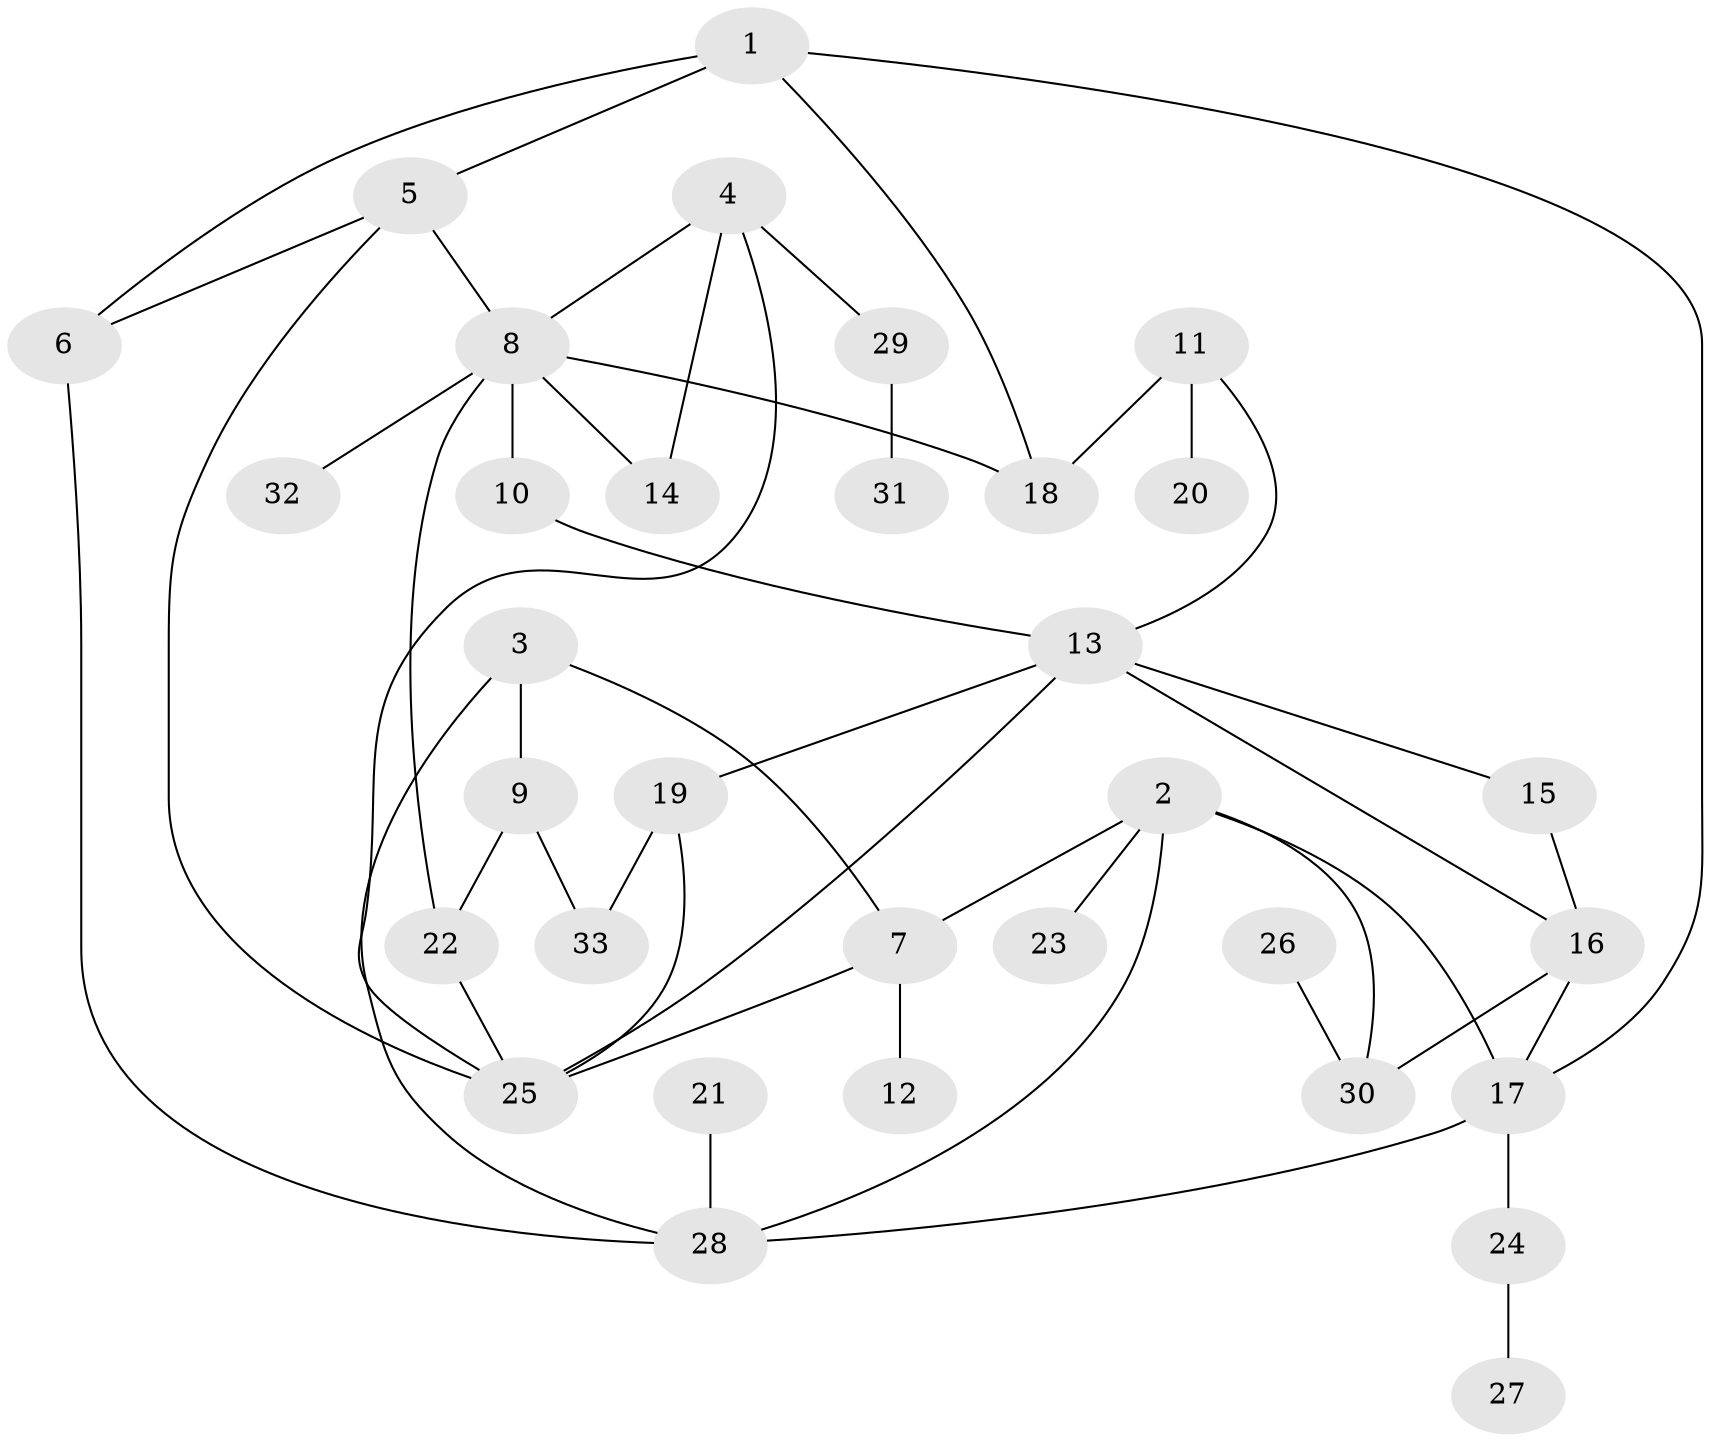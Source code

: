 // original degree distribution, {3: 0.19696969696969696, 4: 0.18181818181818182, 5: 0.045454545454545456, 8: 0.015151515151515152, 6: 0.015151515151515152, 2: 0.24242424242424243, 1: 0.30303030303030304}
// Generated by graph-tools (version 1.1) at 2025/01/03/09/25 03:01:00]
// undirected, 33 vertices, 49 edges
graph export_dot {
graph [start="1"]
  node [color=gray90,style=filled];
  1;
  2;
  3;
  4;
  5;
  6;
  7;
  8;
  9;
  10;
  11;
  12;
  13;
  14;
  15;
  16;
  17;
  18;
  19;
  20;
  21;
  22;
  23;
  24;
  25;
  26;
  27;
  28;
  29;
  30;
  31;
  32;
  33;
  1 -- 5 [weight=1.0];
  1 -- 6 [weight=1.0];
  1 -- 17 [weight=1.0];
  1 -- 18 [weight=1.0];
  2 -- 7 [weight=1.0];
  2 -- 17 [weight=1.0];
  2 -- 23 [weight=1.0];
  2 -- 28 [weight=1.0];
  2 -- 30 [weight=1.0];
  3 -- 7 [weight=1.0];
  3 -- 9 [weight=1.0];
  3 -- 28 [weight=2.0];
  4 -- 8 [weight=1.0];
  4 -- 14 [weight=1.0];
  4 -- 25 [weight=1.0];
  4 -- 29 [weight=1.0];
  5 -- 6 [weight=1.0];
  5 -- 8 [weight=1.0];
  5 -- 25 [weight=1.0];
  6 -- 28 [weight=1.0];
  7 -- 12 [weight=1.0];
  7 -- 25 [weight=1.0];
  8 -- 10 [weight=1.0];
  8 -- 14 [weight=1.0];
  8 -- 18 [weight=1.0];
  8 -- 22 [weight=1.0];
  8 -- 32 [weight=1.0];
  9 -- 22 [weight=1.0];
  9 -- 33 [weight=1.0];
  10 -- 13 [weight=1.0];
  11 -- 13 [weight=1.0];
  11 -- 18 [weight=1.0];
  11 -- 20 [weight=1.0];
  13 -- 15 [weight=1.0];
  13 -- 16 [weight=1.0];
  13 -- 19 [weight=1.0];
  13 -- 25 [weight=1.0];
  15 -- 16 [weight=1.0];
  16 -- 17 [weight=1.0];
  16 -- 30 [weight=1.0];
  17 -- 24 [weight=1.0];
  17 -- 28 [weight=2.0];
  19 -- 25 [weight=1.0];
  19 -- 33 [weight=1.0];
  21 -- 28 [weight=1.0];
  22 -- 25 [weight=1.0];
  24 -- 27 [weight=1.0];
  26 -- 30 [weight=1.0];
  29 -- 31 [weight=1.0];
}
